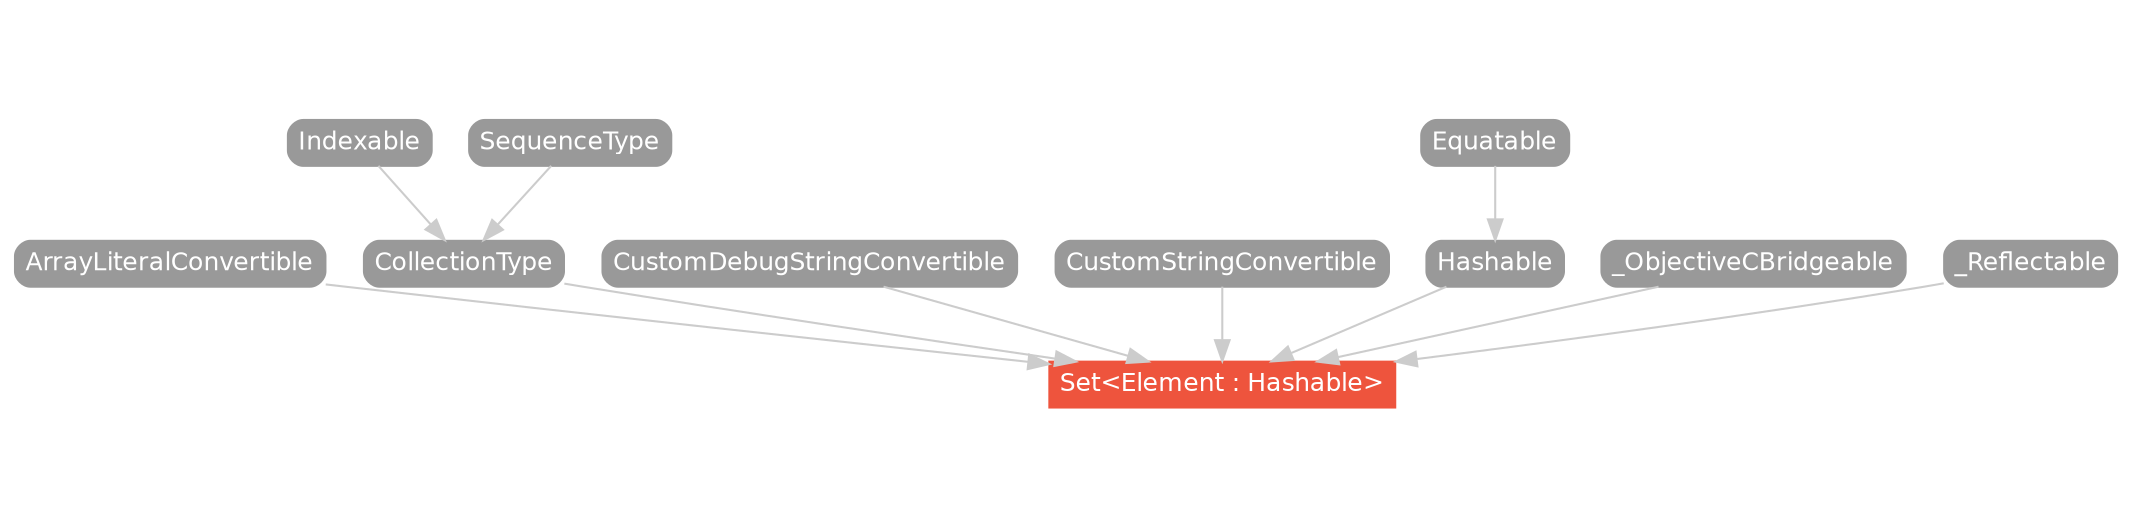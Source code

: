 strict digraph "Set<Element : Hashable> - Type Hierarchy - SwiftDoc.org" {
    pad="0.1,0.8"
    node [shape=box, style="filled,rounded", color="#999999", fillcolor="#999999", fontcolor=white, fontname=Helvetica, fontnames="Helvetica,sansserif", fontsize=12, margin="0.07,0.05", height="0.3"]
    edge [color="#cccccc"]
    "ArrayLiteralConvertible" [URL="/protocol/ArrayLiteralConvertible/hierarchy/"]
    "CollectionType" [URL="/protocol/CollectionType/hierarchy/"]
    "CustomDebugStringConvertible" [URL="/protocol/CustomDebugStringConvertible/hierarchy/"]
    "CustomStringConvertible" [URL="/protocol/CustomStringConvertible/hierarchy/"]
    "Equatable" [URL="/protocol/Equatable/hierarchy/"]
    "Hashable" [URL="/protocol/Hashable/hierarchy/"]
    "Indexable" [URL="/protocol/Indexable/hierarchy/"]
    "SequenceType" [URL="/protocol/SequenceType/hierarchy/"]
    "Set<Element : Hashable>" [URL="/type/Set/", style="filled", fillcolor="#ee543d", color="#ee543d"]
    "_ObjectiveCBridgeable" [URL="/protocol/_ObjectiveCBridgeable/hierarchy/"]
    "_Reflectable" [URL="/protocol/_Reflectable/hierarchy/"]    "Hashable" -> "Set<Element : Hashable>"
    "CollectionType" -> "Set<Element : Hashable>"
    "ArrayLiteralConvertible" -> "Set<Element : Hashable>"
    "CustomStringConvertible" -> "Set<Element : Hashable>"
    "CustomDebugStringConvertible" -> "Set<Element : Hashable>"
    "_Reflectable" -> "Set<Element : Hashable>"
    "_ObjectiveCBridgeable" -> "Set<Element : Hashable>"
    "Equatable" -> "Hashable"
    "Indexable" -> "CollectionType"
    "SequenceType" -> "CollectionType"
    subgraph Types {
        rank = max; "Set<Element : Hashable>";
    }
}